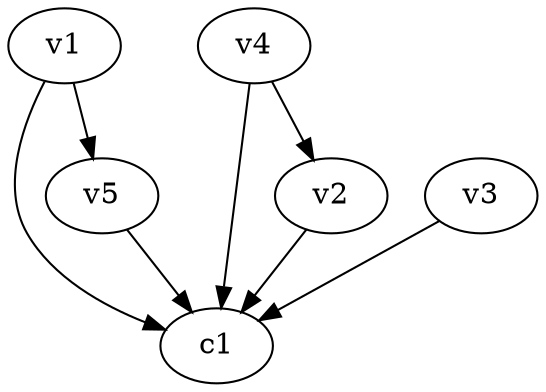 strict digraph  {
c1;
v1;
v2;
v3;
v4;
v5;
v1 -> c1  [weight=1];
v1 -> v5  [weight=1];
v2 -> c1  [weight=1];
v3 -> c1  [weight=1];
v4 -> c1  [weight=1];
v4 -> v2  [weight=1];
v5 -> c1  [weight=1];
}
